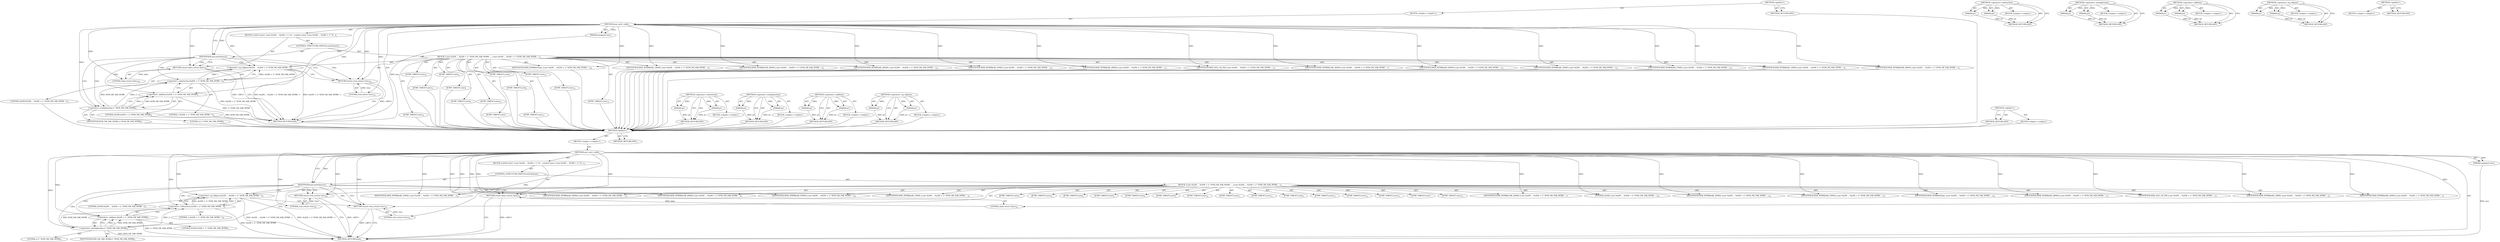 digraph "&lt;global&gt;" {
vulnerable_6 [label=<(METHOD,&lt;global&gt;)<SUB>1</SUB>>];
vulnerable_7 [label=<(BLOCK,&lt;empty&gt;,&lt;empty&gt;)<SUB>1</SUB>>];
vulnerable_8 [label=<(METHOD,msr_mtrr_valid)<SUB>1</SUB>>];
vulnerable_9 [label=<(PARAM,unsigned msr)<SUB>1</SUB>>];
vulnerable_10 [label=<(BLOCK,{
	switch (msr) {
	case 0x200 ... 0x200 + 2 * K...,{
	switch (msr) {
	case 0x200 ... 0x200 + 2 * K...)<SUB>2</SUB>>];
vulnerable_11 [label=<(CONTROL_STRUCTURE,SWITCH,switch(msr))<SUB>3</SUB>>];
vulnerable_12 [label=<(IDENTIFIER,msr,switch(msr))<SUB>3</SUB>>];
vulnerable_13 [label=<(BLOCK,{
	case 0x200 ... 0x200 + 2 * KVM_NR_VAR_MTRR -...,{
	case 0x200 ... 0x200 + 2 * KVM_NR_VAR_MTRR -...)<SUB>3</SUB>>];
vulnerable_14 [label=<(JUMP_TARGET,case)<SUB>4</SUB>>];
vulnerable_15 [label=<(&lt;operator&gt;.op_ellipses,0x200 ... 0x200 + 2 * KVM_NR_VAR_MTRR - 1)<SUB>4</SUB>>];
vulnerable_16 [label=<(LITERAL,0x200,0x200 ... 0x200 + 2 * KVM_NR_VAR_MTRR - 1)<SUB>4</SUB>>];
vulnerable_17 [label=<(&lt;operator&gt;.subtraction,0x200 + 2 * KVM_NR_VAR_MTRR - 1)<SUB>4</SUB>>];
vulnerable_18 [label=<(&lt;operator&gt;.addition,0x200 + 2 * KVM_NR_VAR_MTRR)<SUB>4</SUB>>];
vulnerable_19 [label=<(LITERAL,0x200,0x200 + 2 * KVM_NR_VAR_MTRR)<SUB>4</SUB>>];
vulnerable_20 [label=<(&lt;operator&gt;.multiplication,2 * KVM_NR_VAR_MTRR)<SUB>4</SUB>>];
vulnerable_21 [label=<(LITERAL,2,2 * KVM_NR_VAR_MTRR)<SUB>4</SUB>>];
vulnerable_22 [label=<(IDENTIFIER,KVM_NR_VAR_MTRR,2 * KVM_NR_VAR_MTRR)<SUB>4</SUB>>];
vulnerable_23 [label=<(LITERAL,1,0x200 + 2 * KVM_NR_VAR_MTRR - 1)<SUB>4</SUB>>];
vulnerable_24 [label=<(JUMP_TARGET,case)<SUB>5</SUB>>];
vulnerable_25 [label=<(IDENTIFIER,MSR_MTRRfix64K_00000,{
	case 0x200 ... 0x200 + 2 * KVM_NR_VAR_MTRR -...)<SUB>5</SUB>>];
vulnerable_26 [label=<(JUMP_TARGET,case)<SUB>6</SUB>>];
vulnerable_27 [label=<(IDENTIFIER,MSR_MTRRfix16K_80000,{
	case 0x200 ... 0x200 + 2 * KVM_NR_VAR_MTRR -...)<SUB>6</SUB>>];
vulnerable_28 [label=<(JUMP_TARGET,case)<SUB>7</SUB>>];
vulnerable_29 [label=<(IDENTIFIER,MSR_MTRRfix16K_A0000,{
	case 0x200 ... 0x200 + 2 * KVM_NR_VAR_MTRR -...)<SUB>7</SUB>>];
vulnerable_30 [label=<(JUMP_TARGET,case)<SUB>8</SUB>>];
vulnerable_31 [label=<(IDENTIFIER,MSR_MTRRfix4K_C0000,{
	case 0x200 ... 0x200 + 2 * KVM_NR_VAR_MTRR -...)<SUB>8</SUB>>];
vulnerable_32 [label=<(JUMP_TARGET,case)<SUB>9</SUB>>];
vulnerable_33 [label=<(IDENTIFIER,MSR_MTRRfix4K_C8000,{
	case 0x200 ... 0x200 + 2 * KVM_NR_VAR_MTRR -...)<SUB>9</SUB>>];
vulnerable_34 [label=<(JUMP_TARGET,case)<SUB>10</SUB>>];
vulnerable_35 [label=<(IDENTIFIER,MSR_MTRRfix4K_D0000,{
	case 0x200 ... 0x200 + 2 * KVM_NR_VAR_MTRR -...)<SUB>10</SUB>>];
vulnerable_36 [label=<(JUMP_TARGET,case)<SUB>11</SUB>>];
vulnerable_37 [label=<(IDENTIFIER,MSR_MTRRfix4K_D8000,{
	case 0x200 ... 0x200 + 2 * KVM_NR_VAR_MTRR -...)<SUB>11</SUB>>];
vulnerable_38 [label=<(JUMP_TARGET,case)<SUB>12</SUB>>];
vulnerable_39 [label=<(IDENTIFIER,MSR_MTRRfix4K_E0000,{
	case 0x200 ... 0x200 + 2 * KVM_NR_VAR_MTRR -...)<SUB>12</SUB>>];
vulnerable_40 [label=<(JUMP_TARGET,case)<SUB>13</SUB>>];
vulnerable_41 [label=<(IDENTIFIER,MSR_MTRRfix4K_E8000,{
	case 0x200 ... 0x200 + 2 * KVM_NR_VAR_MTRR -...)<SUB>13</SUB>>];
vulnerable_42 [label=<(JUMP_TARGET,case)<SUB>14</SUB>>];
vulnerable_43 [label=<(IDENTIFIER,MSR_MTRRfix4K_F0000,{
	case 0x200 ... 0x200 + 2 * KVM_NR_VAR_MTRR -...)<SUB>14</SUB>>];
vulnerable_44 [label=<(JUMP_TARGET,case)<SUB>15</SUB>>];
vulnerable_45 [label=<(IDENTIFIER,MSR_MTRRfix4K_F8000,{
	case 0x200 ... 0x200 + 2 * KVM_NR_VAR_MTRR -...)<SUB>15</SUB>>];
vulnerable_46 [label=<(JUMP_TARGET,case)<SUB>16</SUB>>];
vulnerable_47 [label=<(IDENTIFIER,MSR_MTRRdefType,{
	case 0x200 ... 0x200 + 2 * KVM_NR_VAR_MTRR -...)<SUB>16</SUB>>];
vulnerable_48 [label=<(JUMP_TARGET,case)<SUB>17</SUB>>];
vulnerable_49 [label=<(IDENTIFIER,MSR_IA32_CR_PAT,{
	case 0x200 ... 0x200 + 2 * KVM_NR_VAR_MTRR -...)<SUB>17</SUB>>];
vulnerable_50 [label=<(RETURN,return true;,return true;)<SUB>18</SUB>>];
vulnerable_51 [label=<(LITERAL,true,return true;)<SUB>18</SUB>>];
vulnerable_52 [label=<(JUMP_TARGET,case)<SUB>19</SUB>>];
vulnerable_53 [label=<(LITERAL,0x2f8,{
	case 0x200 ... 0x200 + 2 * KVM_NR_VAR_MTRR -...)<SUB>19</SUB>>];
vulnerable_54 [label=<(RETURN,return true;,return true;)<SUB>20</SUB>>];
vulnerable_55 [label=<(LITERAL,true,return true;)<SUB>20</SUB>>];
vulnerable_56 [label=<(RETURN,return false;,return false;)<SUB>22</SUB>>];
vulnerable_57 [label=<(LITERAL,false,return false;)<SUB>22</SUB>>];
vulnerable_58 [label=<(METHOD_RETURN,bool)<SUB>1</SUB>>];
vulnerable_60 [label=<(METHOD_RETURN,ANY)<SUB>1</SUB>>];
vulnerable_84 [label=<(METHOD,&lt;operator&gt;.subtraction)>];
vulnerable_85 [label=<(PARAM,p1)>];
vulnerable_86 [label=<(PARAM,p2)>];
vulnerable_87 [label=<(BLOCK,&lt;empty&gt;,&lt;empty&gt;)>];
vulnerable_88 [label=<(METHOD_RETURN,ANY)>];
vulnerable_94 [label=<(METHOD,&lt;operator&gt;.multiplication)>];
vulnerable_95 [label=<(PARAM,p1)>];
vulnerable_96 [label=<(PARAM,p2)>];
vulnerable_97 [label=<(BLOCK,&lt;empty&gt;,&lt;empty&gt;)>];
vulnerable_98 [label=<(METHOD_RETURN,ANY)>];
vulnerable_89 [label=<(METHOD,&lt;operator&gt;.addition)>];
vulnerable_90 [label=<(PARAM,p1)>];
vulnerable_91 [label=<(PARAM,p2)>];
vulnerable_92 [label=<(BLOCK,&lt;empty&gt;,&lt;empty&gt;)>];
vulnerable_93 [label=<(METHOD_RETURN,ANY)>];
vulnerable_79 [label=<(METHOD,&lt;operator&gt;.op_ellipses)>];
vulnerable_80 [label=<(PARAM,p1)>];
vulnerable_81 [label=<(PARAM,p2)>];
vulnerable_82 [label=<(BLOCK,&lt;empty&gt;,&lt;empty&gt;)>];
vulnerable_83 [label=<(METHOD_RETURN,ANY)>];
vulnerable_73 [label=<(METHOD,&lt;global&gt;)<SUB>1</SUB>>];
vulnerable_74 [label=<(BLOCK,&lt;empty&gt;,&lt;empty&gt;)>];
vulnerable_75 [label=<(METHOD_RETURN,ANY)>];
fixed_6 [label=<(METHOD,&lt;global&gt;)<SUB>1</SUB>>];
fixed_7 [label=<(BLOCK,&lt;empty&gt;,&lt;empty&gt;)<SUB>1</SUB>>];
fixed_8 [label=<(METHOD,msr_mtrr_valid)<SUB>1</SUB>>];
fixed_9 [label=<(PARAM,unsigned msr)<SUB>1</SUB>>];
fixed_10 [label=<(BLOCK,{
	switch (msr) {
	case 0x200 ... 0x200 + 2 * K...,{
	switch (msr) {
	case 0x200 ... 0x200 + 2 * K...)<SUB>2</SUB>>];
fixed_11 [label=<(CONTROL_STRUCTURE,SWITCH,switch(msr))<SUB>3</SUB>>];
fixed_12 [label=<(IDENTIFIER,msr,switch(msr))<SUB>3</SUB>>];
fixed_13 [label=<(BLOCK,{
	case 0x200 ... 0x200 + 2 * KVM_NR_VAR_MTRR -...,{
	case 0x200 ... 0x200 + 2 * KVM_NR_VAR_MTRR -...)<SUB>3</SUB>>];
fixed_14 [label=<(JUMP_TARGET,case)<SUB>4</SUB>>];
fixed_15 [label=<(&lt;operator&gt;.op_ellipses,0x200 ... 0x200 + 2 * KVM_NR_VAR_MTRR - 1)<SUB>4</SUB>>];
fixed_16 [label=<(LITERAL,0x200,0x200 ... 0x200 + 2 * KVM_NR_VAR_MTRR - 1)<SUB>4</SUB>>];
fixed_17 [label=<(&lt;operator&gt;.subtraction,0x200 + 2 * KVM_NR_VAR_MTRR - 1)<SUB>4</SUB>>];
fixed_18 [label=<(&lt;operator&gt;.addition,0x200 + 2 * KVM_NR_VAR_MTRR)<SUB>4</SUB>>];
fixed_19 [label=<(LITERAL,0x200,0x200 + 2 * KVM_NR_VAR_MTRR)<SUB>4</SUB>>];
fixed_20 [label=<(&lt;operator&gt;.multiplication,2 * KVM_NR_VAR_MTRR)<SUB>4</SUB>>];
fixed_21 [label=<(LITERAL,2,2 * KVM_NR_VAR_MTRR)<SUB>4</SUB>>];
fixed_22 [label=<(IDENTIFIER,KVM_NR_VAR_MTRR,2 * KVM_NR_VAR_MTRR)<SUB>4</SUB>>];
fixed_23 [label=<(LITERAL,1,0x200 + 2 * KVM_NR_VAR_MTRR - 1)<SUB>4</SUB>>];
fixed_24 [label=<(JUMP_TARGET,case)<SUB>5</SUB>>];
fixed_25 [label=<(IDENTIFIER,MSR_MTRRfix64K_00000,{
	case 0x200 ... 0x200 + 2 * KVM_NR_VAR_MTRR -...)<SUB>5</SUB>>];
fixed_26 [label=<(JUMP_TARGET,case)<SUB>6</SUB>>];
fixed_27 [label=<(IDENTIFIER,MSR_MTRRfix16K_80000,{
	case 0x200 ... 0x200 + 2 * KVM_NR_VAR_MTRR -...)<SUB>6</SUB>>];
fixed_28 [label=<(JUMP_TARGET,case)<SUB>7</SUB>>];
fixed_29 [label=<(IDENTIFIER,MSR_MTRRfix16K_A0000,{
	case 0x200 ... 0x200 + 2 * KVM_NR_VAR_MTRR -...)<SUB>7</SUB>>];
fixed_30 [label=<(JUMP_TARGET,case)<SUB>8</SUB>>];
fixed_31 [label=<(IDENTIFIER,MSR_MTRRfix4K_C0000,{
	case 0x200 ... 0x200 + 2 * KVM_NR_VAR_MTRR -...)<SUB>8</SUB>>];
fixed_32 [label=<(JUMP_TARGET,case)<SUB>9</SUB>>];
fixed_33 [label=<(IDENTIFIER,MSR_MTRRfix4K_C8000,{
	case 0x200 ... 0x200 + 2 * KVM_NR_VAR_MTRR -...)<SUB>9</SUB>>];
fixed_34 [label=<(JUMP_TARGET,case)<SUB>10</SUB>>];
fixed_35 [label=<(IDENTIFIER,MSR_MTRRfix4K_D0000,{
	case 0x200 ... 0x200 + 2 * KVM_NR_VAR_MTRR -...)<SUB>10</SUB>>];
fixed_36 [label=<(JUMP_TARGET,case)<SUB>11</SUB>>];
fixed_37 [label=<(IDENTIFIER,MSR_MTRRfix4K_D8000,{
	case 0x200 ... 0x200 + 2 * KVM_NR_VAR_MTRR -...)<SUB>11</SUB>>];
fixed_38 [label=<(JUMP_TARGET,case)<SUB>12</SUB>>];
fixed_39 [label=<(IDENTIFIER,MSR_MTRRfix4K_E0000,{
	case 0x200 ... 0x200 + 2 * KVM_NR_VAR_MTRR -...)<SUB>12</SUB>>];
fixed_40 [label=<(JUMP_TARGET,case)<SUB>13</SUB>>];
fixed_41 [label=<(IDENTIFIER,MSR_MTRRfix4K_E8000,{
	case 0x200 ... 0x200 + 2 * KVM_NR_VAR_MTRR -...)<SUB>13</SUB>>];
fixed_42 [label=<(JUMP_TARGET,case)<SUB>14</SUB>>];
fixed_43 [label=<(IDENTIFIER,MSR_MTRRfix4K_F0000,{
	case 0x200 ... 0x200 + 2 * KVM_NR_VAR_MTRR -...)<SUB>14</SUB>>];
fixed_44 [label=<(JUMP_TARGET,case)<SUB>15</SUB>>];
fixed_45 [label=<(IDENTIFIER,MSR_MTRRfix4K_F8000,{
	case 0x200 ... 0x200 + 2 * KVM_NR_VAR_MTRR -...)<SUB>15</SUB>>];
fixed_46 [label=<(JUMP_TARGET,case)<SUB>16</SUB>>];
fixed_47 [label=<(IDENTIFIER,MSR_MTRRdefType,{
	case 0x200 ... 0x200 + 2 * KVM_NR_VAR_MTRR -...)<SUB>16</SUB>>];
fixed_48 [label=<(JUMP_TARGET,case)<SUB>17</SUB>>];
fixed_49 [label=<(IDENTIFIER,MSR_IA32_CR_PAT,{
	case 0x200 ... 0x200 + 2 * KVM_NR_VAR_MTRR -...)<SUB>17</SUB>>];
fixed_50 [label=<(RETURN,return true;,return true;)<SUB>18</SUB>>];
fixed_51 [label=<(LITERAL,true,return true;)<SUB>18</SUB>>];
fixed_52 [label=<(RETURN,return false;,return false;)<SUB>20</SUB>>];
fixed_53 [label=<(LITERAL,false,return false;)<SUB>20</SUB>>];
fixed_54 [label=<(METHOD_RETURN,bool)<SUB>1</SUB>>];
fixed_56 [label=<(METHOD_RETURN,ANY)<SUB>1</SUB>>];
fixed_80 [label=<(METHOD,&lt;operator&gt;.subtraction)>];
fixed_81 [label=<(PARAM,p1)>];
fixed_82 [label=<(PARAM,p2)>];
fixed_83 [label=<(BLOCK,&lt;empty&gt;,&lt;empty&gt;)>];
fixed_84 [label=<(METHOD_RETURN,ANY)>];
fixed_90 [label=<(METHOD,&lt;operator&gt;.multiplication)>];
fixed_91 [label=<(PARAM,p1)>];
fixed_92 [label=<(PARAM,p2)>];
fixed_93 [label=<(BLOCK,&lt;empty&gt;,&lt;empty&gt;)>];
fixed_94 [label=<(METHOD_RETURN,ANY)>];
fixed_85 [label=<(METHOD,&lt;operator&gt;.addition)>];
fixed_86 [label=<(PARAM,p1)>];
fixed_87 [label=<(PARAM,p2)>];
fixed_88 [label=<(BLOCK,&lt;empty&gt;,&lt;empty&gt;)>];
fixed_89 [label=<(METHOD_RETURN,ANY)>];
fixed_75 [label=<(METHOD,&lt;operator&gt;.op_ellipses)>];
fixed_76 [label=<(PARAM,p1)>];
fixed_77 [label=<(PARAM,p2)>];
fixed_78 [label=<(BLOCK,&lt;empty&gt;,&lt;empty&gt;)>];
fixed_79 [label=<(METHOD_RETURN,ANY)>];
fixed_69 [label=<(METHOD,&lt;global&gt;)<SUB>1</SUB>>];
fixed_70 [label=<(BLOCK,&lt;empty&gt;,&lt;empty&gt;)>];
fixed_71 [label=<(METHOD_RETURN,ANY)>];
vulnerable_6 -> vulnerable_7  [key=0, label="AST: "];
vulnerable_6 -> vulnerable_60  [key=0, label="AST: "];
vulnerable_6 -> vulnerable_60  [key=1, label="CFG: "];
vulnerable_7 -> vulnerable_8  [key=0, label="AST: "];
vulnerable_8 -> vulnerable_9  [key=0, label="AST: "];
vulnerable_8 -> vulnerable_9  [key=1, label="DDG: "];
vulnerable_8 -> vulnerable_10  [key=0, label="AST: "];
vulnerable_8 -> vulnerable_58  [key=0, label="AST: "];
vulnerable_8 -> vulnerable_12  [key=0, label="CFG: "];
vulnerable_8 -> vulnerable_12  [key=1, label="DDG: "];
vulnerable_8 -> vulnerable_56  [key=0, label="DDG: "];
vulnerable_8 -> vulnerable_57  [key=0, label="DDG: "];
vulnerable_8 -> vulnerable_25  [key=0, label="DDG: "];
vulnerable_8 -> vulnerable_27  [key=0, label="DDG: "];
vulnerable_8 -> vulnerable_29  [key=0, label="DDG: "];
vulnerable_8 -> vulnerable_31  [key=0, label="DDG: "];
vulnerable_8 -> vulnerable_33  [key=0, label="DDG: "];
vulnerable_8 -> vulnerable_35  [key=0, label="DDG: "];
vulnerable_8 -> vulnerable_37  [key=0, label="DDG: "];
vulnerable_8 -> vulnerable_39  [key=0, label="DDG: "];
vulnerable_8 -> vulnerable_41  [key=0, label="DDG: "];
vulnerable_8 -> vulnerable_43  [key=0, label="DDG: "];
vulnerable_8 -> vulnerable_45  [key=0, label="DDG: "];
vulnerable_8 -> vulnerable_47  [key=0, label="DDG: "];
vulnerable_8 -> vulnerable_49  [key=0, label="DDG: "];
vulnerable_8 -> vulnerable_50  [key=0, label="DDG: "];
vulnerable_8 -> vulnerable_53  [key=0, label="DDG: "];
vulnerable_8 -> vulnerable_54  [key=0, label="DDG: "];
vulnerable_8 -> vulnerable_15  [key=0, label="DDG: "];
vulnerable_8 -> vulnerable_51  [key=0, label="DDG: "];
vulnerable_8 -> vulnerable_55  [key=0, label="DDG: "];
vulnerable_8 -> vulnerable_17  [key=0, label="DDG: "];
vulnerable_8 -> vulnerable_18  [key=0, label="DDG: "];
vulnerable_8 -> vulnerable_20  [key=0, label="DDG: "];
vulnerable_9 -> vulnerable_58  [key=0, label="DDG: msr"];
vulnerable_10 -> vulnerable_11  [key=0, label="AST: "];
vulnerable_10 -> vulnerable_56  [key=0, label="AST: "];
vulnerable_11 -> vulnerable_12  [key=0, label="AST: "];
vulnerable_11 -> vulnerable_13  [key=0, label="AST: "];
vulnerable_12 -> vulnerable_20  [key=0, label="CFG: "];
vulnerable_12 -> vulnerable_20  [key=1, label="CDG: "];
vulnerable_12 -> vulnerable_50  [key=0, label="CFG: "];
vulnerable_12 -> vulnerable_50  [key=1, label="CDG: "];
vulnerable_12 -> vulnerable_54  [key=0, label="CFG: "];
vulnerable_12 -> vulnerable_54  [key=1, label="CDG: "];
vulnerable_12 -> vulnerable_56  [key=0, label="CFG: "];
vulnerable_12 -> vulnerable_56  [key=1, label="CDG: "];
vulnerable_12 -> vulnerable_17  [key=0, label="CDG: "];
vulnerable_12 -> vulnerable_15  [key=0, label="CDG: "];
vulnerable_12 -> vulnerable_18  [key=0, label="CDG: "];
vulnerable_13 -> vulnerable_14  [key=0, label="AST: "];
vulnerable_13 -> vulnerable_15  [key=0, label="AST: "];
vulnerable_13 -> vulnerable_24  [key=0, label="AST: "];
vulnerable_13 -> vulnerable_25  [key=0, label="AST: "];
vulnerable_13 -> vulnerable_26  [key=0, label="AST: "];
vulnerable_13 -> vulnerable_27  [key=0, label="AST: "];
vulnerable_13 -> vulnerable_28  [key=0, label="AST: "];
vulnerable_13 -> vulnerable_29  [key=0, label="AST: "];
vulnerable_13 -> vulnerable_30  [key=0, label="AST: "];
vulnerable_13 -> vulnerable_31  [key=0, label="AST: "];
vulnerable_13 -> vulnerable_32  [key=0, label="AST: "];
vulnerable_13 -> vulnerable_33  [key=0, label="AST: "];
vulnerable_13 -> vulnerable_34  [key=0, label="AST: "];
vulnerable_13 -> vulnerable_35  [key=0, label="AST: "];
vulnerable_13 -> vulnerable_36  [key=0, label="AST: "];
vulnerable_13 -> vulnerable_37  [key=0, label="AST: "];
vulnerable_13 -> vulnerable_38  [key=0, label="AST: "];
vulnerable_13 -> vulnerable_39  [key=0, label="AST: "];
vulnerable_13 -> vulnerable_40  [key=0, label="AST: "];
vulnerable_13 -> vulnerable_41  [key=0, label="AST: "];
vulnerable_13 -> vulnerable_42  [key=0, label="AST: "];
vulnerable_13 -> vulnerable_43  [key=0, label="AST: "];
vulnerable_13 -> vulnerable_44  [key=0, label="AST: "];
vulnerable_13 -> vulnerable_45  [key=0, label="AST: "];
vulnerable_13 -> vulnerable_46  [key=0, label="AST: "];
vulnerable_13 -> vulnerable_47  [key=0, label="AST: "];
vulnerable_13 -> vulnerable_48  [key=0, label="AST: "];
vulnerable_13 -> vulnerable_49  [key=0, label="AST: "];
vulnerable_13 -> vulnerable_50  [key=0, label="AST: "];
vulnerable_13 -> vulnerable_52  [key=0, label="AST: "];
vulnerable_13 -> vulnerable_53  [key=0, label="AST: "];
vulnerable_13 -> vulnerable_54  [key=0, label="AST: "];
vulnerable_15 -> vulnerable_16  [key=0, label="AST: "];
vulnerable_15 -> vulnerable_17  [key=0, label="AST: "];
vulnerable_15 -> vulnerable_50  [key=0, label="CFG: "];
vulnerable_15 -> vulnerable_58  [key=0, label="DDG: 0x200 + 2 * KVM_NR_VAR_MTRR - 1"];
vulnerable_15 -> vulnerable_58  [key=1, label="DDG: 0x200 ... 0x200 + 2 * KVM_NR_VAR_MTRR - 1"];
vulnerable_17 -> vulnerable_18  [key=0, label="AST: "];
vulnerable_17 -> vulnerable_23  [key=0, label="AST: "];
vulnerable_17 -> vulnerable_15  [key=0, label="CFG: "];
vulnerable_17 -> vulnerable_15  [key=1, label="DDG: 0x200 + 2 * KVM_NR_VAR_MTRR"];
vulnerable_17 -> vulnerable_15  [key=2, label="DDG: 1"];
vulnerable_17 -> vulnerable_58  [key=0, label="DDG: 0x200 + 2 * KVM_NR_VAR_MTRR"];
vulnerable_18 -> vulnerable_19  [key=0, label="AST: "];
vulnerable_18 -> vulnerable_20  [key=0, label="AST: "];
vulnerable_18 -> vulnerable_17  [key=0, label="CFG: "];
vulnerable_18 -> vulnerable_58  [key=0, label="DDG: 2 * KVM_NR_VAR_MTRR"];
vulnerable_20 -> vulnerable_21  [key=0, label="AST: "];
vulnerable_20 -> vulnerable_22  [key=0, label="AST: "];
vulnerable_20 -> vulnerable_18  [key=0, label="CFG: "];
vulnerable_20 -> vulnerable_18  [key=1, label="DDG: 2"];
vulnerable_20 -> vulnerable_18  [key=2, label="DDG: KVM_NR_VAR_MTRR"];
vulnerable_20 -> vulnerable_58  [key=0, label="DDG: KVM_NR_VAR_MTRR"];
vulnerable_20 -> vulnerable_17  [key=0, label="DDG: 2"];
vulnerable_20 -> vulnerable_17  [key=1, label="DDG: KVM_NR_VAR_MTRR"];
vulnerable_50 -> vulnerable_51  [key=0, label="AST: "];
vulnerable_50 -> vulnerable_58  [key=0, label="CFG: "];
vulnerable_50 -> vulnerable_58  [key=1, label="DDG: &lt;RET&gt;"];
vulnerable_51 -> vulnerable_50  [key=0, label="DDG: true"];
vulnerable_54 -> vulnerable_55  [key=0, label="AST: "];
vulnerable_54 -> vulnerable_58  [key=0, label="CFG: "];
vulnerable_54 -> vulnerable_58  [key=1, label="DDG: &lt;RET&gt;"];
vulnerable_55 -> vulnerable_54  [key=0, label="DDG: true"];
vulnerable_56 -> vulnerable_57  [key=0, label="AST: "];
vulnerable_56 -> vulnerable_58  [key=0, label="CFG: "];
vulnerable_56 -> vulnerable_58  [key=1, label="DDG: &lt;RET&gt;"];
vulnerable_57 -> vulnerable_56  [key=0, label="DDG: false"];
vulnerable_84 -> vulnerable_85  [key=0, label="AST: "];
vulnerable_84 -> vulnerable_85  [key=1, label="DDG: "];
vulnerable_84 -> vulnerable_87  [key=0, label="AST: "];
vulnerable_84 -> vulnerable_86  [key=0, label="AST: "];
vulnerable_84 -> vulnerable_86  [key=1, label="DDG: "];
vulnerable_84 -> vulnerable_88  [key=0, label="AST: "];
vulnerable_84 -> vulnerable_88  [key=1, label="CFG: "];
vulnerable_85 -> vulnerable_88  [key=0, label="DDG: p1"];
vulnerable_86 -> vulnerable_88  [key=0, label="DDG: p2"];
vulnerable_94 -> vulnerable_95  [key=0, label="AST: "];
vulnerable_94 -> vulnerable_95  [key=1, label="DDG: "];
vulnerable_94 -> vulnerable_97  [key=0, label="AST: "];
vulnerable_94 -> vulnerable_96  [key=0, label="AST: "];
vulnerable_94 -> vulnerable_96  [key=1, label="DDG: "];
vulnerable_94 -> vulnerable_98  [key=0, label="AST: "];
vulnerable_94 -> vulnerable_98  [key=1, label="CFG: "];
vulnerable_95 -> vulnerable_98  [key=0, label="DDG: p1"];
vulnerable_96 -> vulnerable_98  [key=0, label="DDG: p2"];
vulnerable_89 -> vulnerable_90  [key=0, label="AST: "];
vulnerable_89 -> vulnerable_90  [key=1, label="DDG: "];
vulnerable_89 -> vulnerable_92  [key=0, label="AST: "];
vulnerable_89 -> vulnerable_91  [key=0, label="AST: "];
vulnerable_89 -> vulnerable_91  [key=1, label="DDG: "];
vulnerable_89 -> vulnerable_93  [key=0, label="AST: "];
vulnerable_89 -> vulnerable_93  [key=1, label="CFG: "];
vulnerable_90 -> vulnerable_93  [key=0, label="DDG: p1"];
vulnerable_91 -> vulnerable_93  [key=0, label="DDG: p2"];
vulnerable_79 -> vulnerable_80  [key=0, label="AST: "];
vulnerable_79 -> vulnerable_80  [key=1, label="DDG: "];
vulnerable_79 -> vulnerable_82  [key=0, label="AST: "];
vulnerable_79 -> vulnerable_81  [key=0, label="AST: "];
vulnerable_79 -> vulnerable_81  [key=1, label="DDG: "];
vulnerable_79 -> vulnerable_83  [key=0, label="AST: "];
vulnerable_79 -> vulnerable_83  [key=1, label="CFG: "];
vulnerable_80 -> vulnerable_83  [key=0, label="DDG: p1"];
vulnerable_81 -> vulnerable_83  [key=0, label="DDG: p2"];
vulnerable_73 -> vulnerable_74  [key=0, label="AST: "];
vulnerable_73 -> vulnerable_75  [key=0, label="AST: "];
vulnerable_73 -> vulnerable_75  [key=1, label="CFG: "];
fixed_6 -> fixed_7  [key=0, label="AST: "];
fixed_6 -> fixed_56  [key=0, label="AST: "];
fixed_6 -> fixed_56  [key=1, label="CFG: "];
fixed_7 -> fixed_8  [key=0, label="AST: "];
fixed_8 -> fixed_9  [key=0, label="AST: "];
fixed_8 -> fixed_9  [key=1, label="DDG: "];
fixed_8 -> fixed_10  [key=0, label="AST: "];
fixed_8 -> fixed_54  [key=0, label="AST: "];
fixed_8 -> fixed_12  [key=0, label="CFG: "];
fixed_8 -> fixed_12  [key=1, label="DDG: "];
fixed_8 -> fixed_52  [key=0, label="DDG: "];
fixed_8 -> fixed_53  [key=0, label="DDG: "];
fixed_8 -> fixed_25  [key=0, label="DDG: "];
fixed_8 -> fixed_27  [key=0, label="DDG: "];
fixed_8 -> fixed_29  [key=0, label="DDG: "];
fixed_8 -> fixed_31  [key=0, label="DDG: "];
fixed_8 -> fixed_33  [key=0, label="DDG: "];
fixed_8 -> fixed_35  [key=0, label="DDG: "];
fixed_8 -> fixed_37  [key=0, label="DDG: "];
fixed_8 -> fixed_39  [key=0, label="DDG: "];
fixed_8 -> fixed_41  [key=0, label="DDG: "];
fixed_8 -> fixed_43  [key=0, label="DDG: "];
fixed_8 -> fixed_45  [key=0, label="DDG: "];
fixed_8 -> fixed_47  [key=0, label="DDG: "];
fixed_8 -> fixed_49  [key=0, label="DDG: "];
fixed_8 -> fixed_50  [key=0, label="DDG: "];
fixed_8 -> fixed_15  [key=0, label="DDG: "];
fixed_8 -> fixed_51  [key=0, label="DDG: "];
fixed_8 -> fixed_17  [key=0, label="DDG: "];
fixed_8 -> fixed_18  [key=0, label="DDG: "];
fixed_8 -> fixed_20  [key=0, label="DDG: "];
fixed_9 -> fixed_54  [key=0, label="DDG: msr"];
fixed_10 -> fixed_11  [key=0, label="AST: "];
fixed_10 -> fixed_52  [key=0, label="AST: "];
fixed_11 -> fixed_12  [key=0, label="AST: "];
fixed_11 -> fixed_13  [key=0, label="AST: "];
fixed_12 -> fixed_20  [key=0, label="CFG: "];
fixed_12 -> fixed_20  [key=1, label="CDG: "];
fixed_12 -> fixed_50  [key=0, label="CFG: "];
fixed_12 -> fixed_50  [key=1, label="CDG: "];
fixed_12 -> fixed_52  [key=0, label="CFG: "];
fixed_12 -> fixed_52  [key=1, label="CDG: "];
fixed_12 -> fixed_17  [key=0, label="CDG: "];
fixed_12 -> fixed_15  [key=0, label="CDG: "];
fixed_12 -> fixed_18  [key=0, label="CDG: "];
fixed_13 -> fixed_14  [key=0, label="AST: "];
fixed_13 -> fixed_15  [key=0, label="AST: "];
fixed_13 -> fixed_24  [key=0, label="AST: "];
fixed_13 -> fixed_25  [key=0, label="AST: "];
fixed_13 -> fixed_26  [key=0, label="AST: "];
fixed_13 -> fixed_27  [key=0, label="AST: "];
fixed_13 -> fixed_28  [key=0, label="AST: "];
fixed_13 -> fixed_29  [key=0, label="AST: "];
fixed_13 -> fixed_30  [key=0, label="AST: "];
fixed_13 -> fixed_31  [key=0, label="AST: "];
fixed_13 -> fixed_32  [key=0, label="AST: "];
fixed_13 -> fixed_33  [key=0, label="AST: "];
fixed_13 -> fixed_34  [key=0, label="AST: "];
fixed_13 -> fixed_35  [key=0, label="AST: "];
fixed_13 -> fixed_36  [key=0, label="AST: "];
fixed_13 -> fixed_37  [key=0, label="AST: "];
fixed_13 -> fixed_38  [key=0, label="AST: "];
fixed_13 -> fixed_39  [key=0, label="AST: "];
fixed_13 -> fixed_40  [key=0, label="AST: "];
fixed_13 -> fixed_41  [key=0, label="AST: "];
fixed_13 -> fixed_42  [key=0, label="AST: "];
fixed_13 -> fixed_43  [key=0, label="AST: "];
fixed_13 -> fixed_44  [key=0, label="AST: "];
fixed_13 -> fixed_45  [key=0, label="AST: "];
fixed_13 -> fixed_46  [key=0, label="AST: "];
fixed_13 -> fixed_47  [key=0, label="AST: "];
fixed_13 -> fixed_48  [key=0, label="AST: "];
fixed_13 -> fixed_49  [key=0, label="AST: "];
fixed_13 -> fixed_50  [key=0, label="AST: "];
fixed_14 -> vulnerable_6  [key=0];
fixed_15 -> fixed_16  [key=0, label="AST: "];
fixed_15 -> fixed_17  [key=0, label="AST: "];
fixed_15 -> fixed_50  [key=0, label="CFG: "];
fixed_15 -> fixed_54  [key=0, label="DDG: 0x200 + 2 * KVM_NR_VAR_MTRR - 1"];
fixed_15 -> fixed_54  [key=1, label="DDG: 0x200 ... 0x200 + 2 * KVM_NR_VAR_MTRR - 1"];
fixed_16 -> vulnerable_6  [key=0];
fixed_17 -> fixed_18  [key=0, label="AST: "];
fixed_17 -> fixed_23  [key=0, label="AST: "];
fixed_17 -> fixed_15  [key=0, label="CFG: "];
fixed_17 -> fixed_15  [key=1, label="DDG: 0x200 + 2 * KVM_NR_VAR_MTRR"];
fixed_17 -> fixed_15  [key=2, label="DDG: 1"];
fixed_17 -> fixed_54  [key=0, label="DDG: 0x200 + 2 * KVM_NR_VAR_MTRR"];
fixed_18 -> fixed_19  [key=0, label="AST: "];
fixed_18 -> fixed_20  [key=0, label="AST: "];
fixed_18 -> fixed_17  [key=0, label="CFG: "];
fixed_18 -> fixed_54  [key=0, label="DDG: 2 * KVM_NR_VAR_MTRR"];
fixed_19 -> vulnerable_6  [key=0];
fixed_20 -> fixed_21  [key=0, label="AST: "];
fixed_20 -> fixed_22  [key=0, label="AST: "];
fixed_20 -> fixed_18  [key=0, label="CFG: "];
fixed_20 -> fixed_18  [key=1, label="DDG: 2"];
fixed_20 -> fixed_18  [key=2, label="DDG: KVM_NR_VAR_MTRR"];
fixed_20 -> fixed_54  [key=0, label="DDG: KVM_NR_VAR_MTRR"];
fixed_20 -> fixed_17  [key=0, label="DDG: 2"];
fixed_20 -> fixed_17  [key=1, label="DDG: KVM_NR_VAR_MTRR"];
fixed_21 -> vulnerable_6  [key=0];
fixed_22 -> vulnerable_6  [key=0];
fixed_23 -> vulnerable_6  [key=0];
fixed_24 -> vulnerable_6  [key=0];
fixed_25 -> vulnerable_6  [key=0];
fixed_26 -> vulnerable_6  [key=0];
fixed_27 -> vulnerable_6  [key=0];
fixed_28 -> vulnerable_6  [key=0];
fixed_29 -> vulnerable_6  [key=0];
fixed_30 -> vulnerable_6  [key=0];
fixed_31 -> vulnerable_6  [key=0];
fixed_32 -> vulnerable_6  [key=0];
fixed_33 -> vulnerable_6  [key=0];
fixed_34 -> vulnerable_6  [key=0];
fixed_35 -> vulnerable_6  [key=0];
fixed_36 -> vulnerable_6  [key=0];
fixed_37 -> vulnerable_6  [key=0];
fixed_38 -> vulnerable_6  [key=0];
fixed_39 -> vulnerable_6  [key=0];
fixed_40 -> vulnerable_6  [key=0];
fixed_41 -> vulnerable_6  [key=0];
fixed_42 -> vulnerable_6  [key=0];
fixed_43 -> vulnerable_6  [key=0];
fixed_44 -> vulnerable_6  [key=0];
fixed_45 -> vulnerable_6  [key=0];
fixed_46 -> vulnerable_6  [key=0];
fixed_47 -> vulnerable_6  [key=0];
fixed_48 -> vulnerable_6  [key=0];
fixed_49 -> vulnerable_6  [key=0];
fixed_50 -> fixed_51  [key=0, label="AST: "];
fixed_50 -> fixed_54  [key=0, label="CFG: "];
fixed_50 -> fixed_54  [key=1, label="DDG: &lt;RET&gt;"];
fixed_51 -> fixed_50  [key=0, label="DDG: true"];
fixed_52 -> fixed_53  [key=0, label="AST: "];
fixed_52 -> fixed_54  [key=0, label="CFG: "];
fixed_52 -> fixed_54  [key=1, label="DDG: &lt;RET&gt;"];
fixed_53 -> fixed_52  [key=0, label="DDG: false"];
fixed_54 -> vulnerable_6  [key=0];
fixed_56 -> vulnerable_6  [key=0];
fixed_80 -> fixed_81  [key=0, label="AST: "];
fixed_80 -> fixed_81  [key=1, label="DDG: "];
fixed_80 -> fixed_83  [key=0, label="AST: "];
fixed_80 -> fixed_82  [key=0, label="AST: "];
fixed_80 -> fixed_82  [key=1, label="DDG: "];
fixed_80 -> fixed_84  [key=0, label="AST: "];
fixed_80 -> fixed_84  [key=1, label="CFG: "];
fixed_81 -> fixed_84  [key=0, label="DDG: p1"];
fixed_82 -> fixed_84  [key=0, label="DDG: p2"];
fixed_83 -> vulnerable_6  [key=0];
fixed_84 -> vulnerable_6  [key=0];
fixed_90 -> fixed_91  [key=0, label="AST: "];
fixed_90 -> fixed_91  [key=1, label="DDG: "];
fixed_90 -> fixed_93  [key=0, label="AST: "];
fixed_90 -> fixed_92  [key=0, label="AST: "];
fixed_90 -> fixed_92  [key=1, label="DDG: "];
fixed_90 -> fixed_94  [key=0, label="AST: "];
fixed_90 -> fixed_94  [key=1, label="CFG: "];
fixed_91 -> fixed_94  [key=0, label="DDG: p1"];
fixed_92 -> fixed_94  [key=0, label="DDG: p2"];
fixed_93 -> vulnerable_6  [key=0];
fixed_94 -> vulnerable_6  [key=0];
fixed_85 -> fixed_86  [key=0, label="AST: "];
fixed_85 -> fixed_86  [key=1, label="DDG: "];
fixed_85 -> fixed_88  [key=0, label="AST: "];
fixed_85 -> fixed_87  [key=0, label="AST: "];
fixed_85 -> fixed_87  [key=1, label="DDG: "];
fixed_85 -> fixed_89  [key=0, label="AST: "];
fixed_85 -> fixed_89  [key=1, label="CFG: "];
fixed_86 -> fixed_89  [key=0, label="DDG: p1"];
fixed_87 -> fixed_89  [key=0, label="DDG: p2"];
fixed_88 -> vulnerable_6  [key=0];
fixed_89 -> vulnerable_6  [key=0];
fixed_75 -> fixed_76  [key=0, label="AST: "];
fixed_75 -> fixed_76  [key=1, label="DDG: "];
fixed_75 -> fixed_78  [key=0, label="AST: "];
fixed_75 -> fixed_77  [key=0, label="AST: "];
fixed_75 -> fixed_77  [key=1, label="DDG: "];
fixed_75 -> fixed_79  [key=0, label="AST: "];
fixed_75 -> fixed_79  [key=1, label="CFG: "];
fixed_76 -> fixed_79  [key=0, label="DDG: p1"];
fixed_77 -> fixed_79  [key=0, label="DDG: p2"];
fixed_78 -> vulnerable_6  [key=0];
fixed_79 -> vulnerable_6  [key=0];
fixed_69 -> fixed_70  [key=0, label="AST: "];
fixed_69 -> fixed_71  [key=0, label="AST: "];
fixed_69 -> fixed_71  [key=1, label="CFG: "];
fixed_70 -> vulnerable_6  [key=0];
fixed_71 -> vulnerable_6  [key=0];
}
